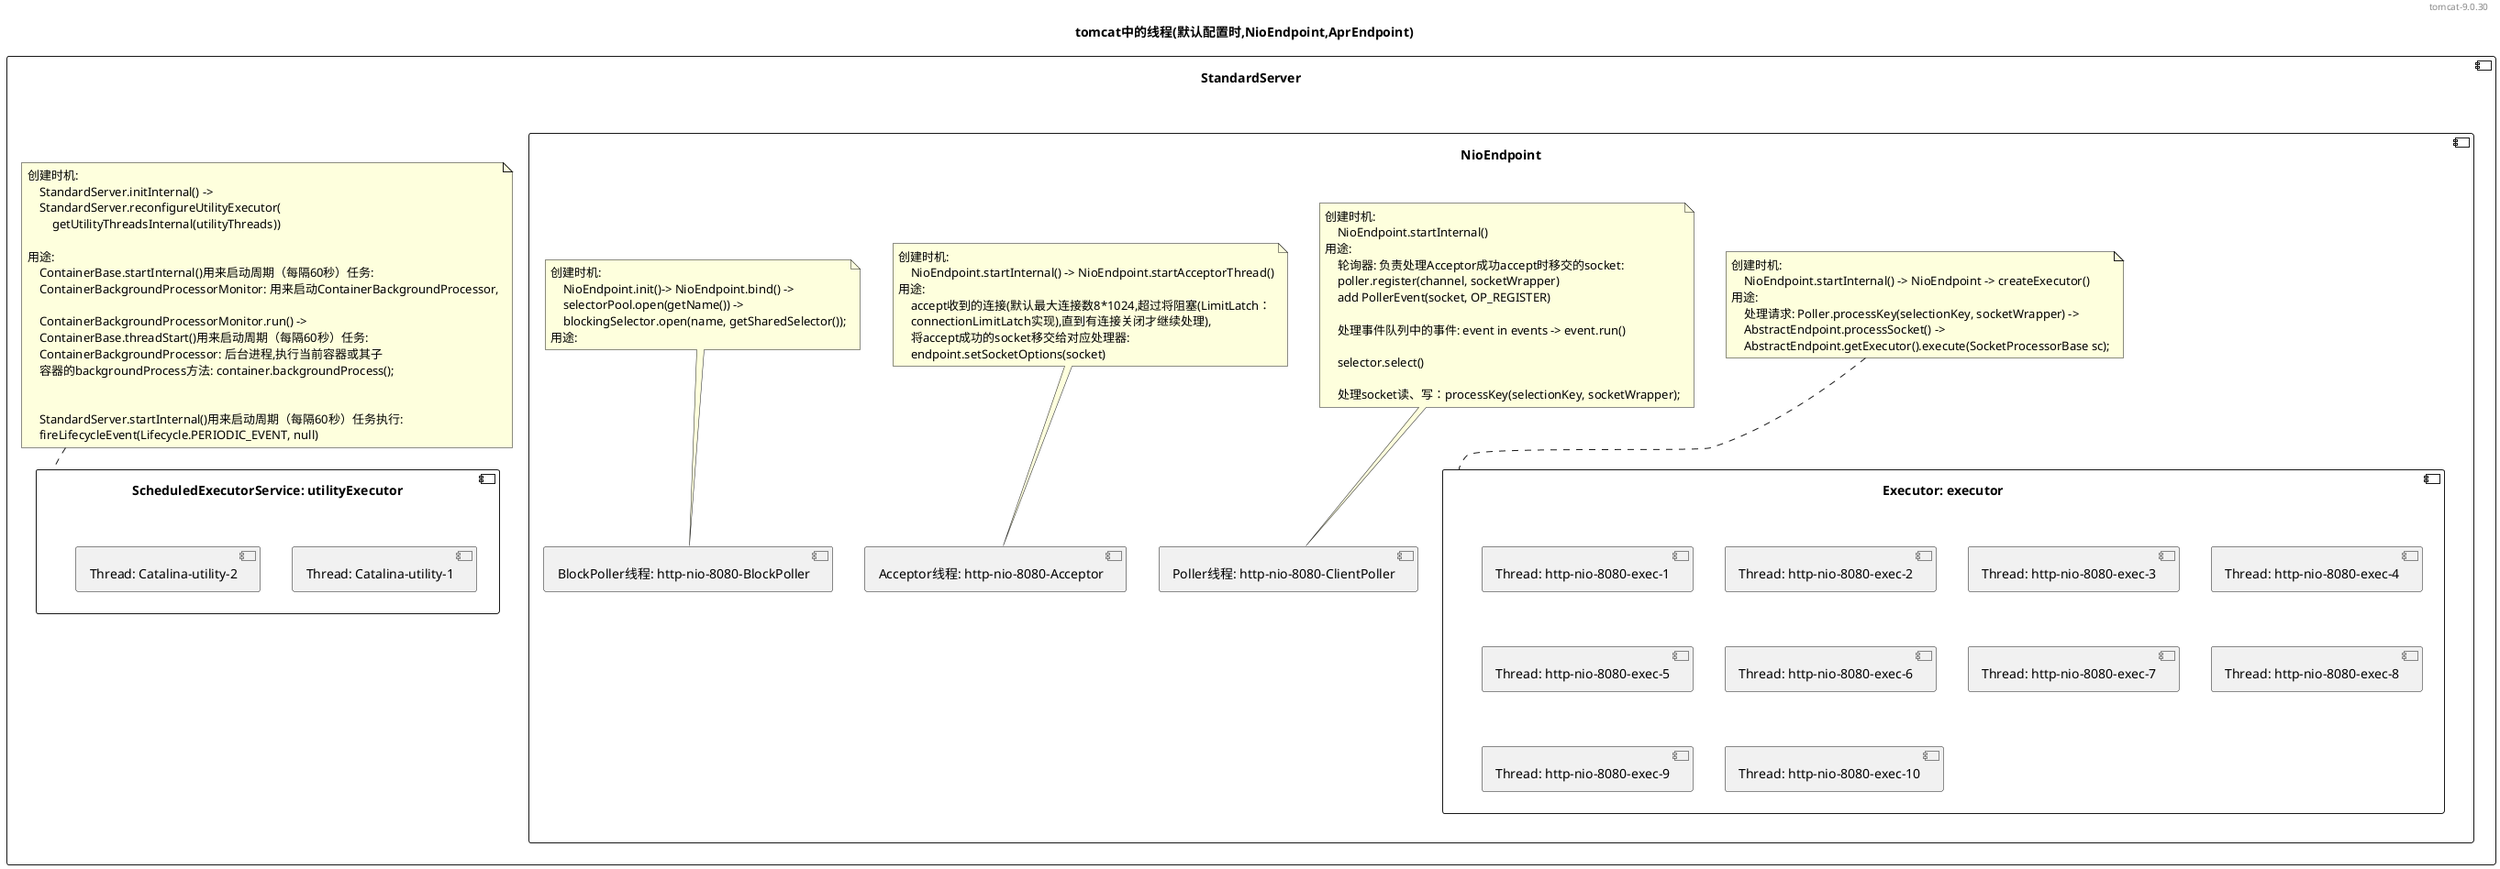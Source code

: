 @startuml
header tomcat-9.0.30

title tomcat中的线程(默认配置时,NioEndpoint,AprEndpoint)

component "StandardServer\n\n" as server {
    component "ScheduledExecutorService: utilityExecutor\n\n" as  utilityExecutor {
        [Thread: Catalina-utility-1]
        [Thread: Catalina-utility-2]
    }
    note top  of utilityExecutor
    创建时机:
        StandardServer.initInternal() ->
        StandardServer.reconfigureUtilityExecutor(
            getUtilityThreadsInternal(utilityThreads))

    用途:
        ContainerBase.startInternal()用来启动周期（每隔60秒）任务:
        ContainerBackgroundProcessorMonitor: 用来启动ContainerBackgroundProcessor,

        ContainerBackgroundProcessorMonitor.run() ->
        ContainerBase.threadStart()用来启动周期（每隔60秒）任务:
        ContainerBackgroundProcessor: 后台进程,执行当前容器或其子
        容器的backgroundProcess方法: container.backgroundProcess();


        StandardServer.startInternal()用来启动周期（每隔60秒）任务执行:
        fireLifecycleEvent(Lifecycle.PERIODIC_EVENT, null)
    end note

    component NioEndpoint\n\n {
        component "Executor: executor\n\n" as executor {
            [Thread: http-nio-8080-exec-1]
            [Thread: http-nio-8080-exec-2]
            [Thread: http-nio-8080-exec-3]
            [Thread: http-nio-8080-exec-4]
            [Thread: http-nio-8080-exec-5]
            [Thread: http-nio-8080-exec-6]
            [Thread: http-nio-8080-exec-7]
            [Thread: http-nio-8080-exec-8]
            [Thread: http-nio-8080-exec-9]
            [Thread: http-nio-8080-exec-10]
        }
        note top of executor
        创建时机:
            NioEndpoint.startInternal() -> NioEndpoint -> createExecutor()
        用途:
            处理请求: Poller.processKey(selectionKey, socketWrapper) ->
            AbstractEndpoint.processSocket() ->
            AbstractEndpoint.getExecutor().execute(SocketProcessorBase sc);
        end note

        [Poller线程: http-nio-8080-ClientPoller] as poller
        note top of poller
        创建时机:
            NioEndpoint.startInternal()
        用途:
            轮询器: 负责处理Acceptor成功accept时移交的socket:
            poller.register(channel, socketWrapper)
            add PollerEvent(socket, OP_REGISTER)

            处理事件队列中的事件: event in events -> event.run()

            selector.select()

            处理socket读、写：processKey(selectionKey, socketWrapper);
        end note

        [Acceptor线程: http-nio-8080-Acceptor] as acceptor
        note top of acceptor
        创建时机:
            NioEndpoint.startInternal() -> NioEndpoint.startAcceptorThread()
        用途:
            accept收到的连接(默认最大连接数8*1024,超过将阻塞(LimitLatch：
            connectionLimitLatch实现),直到有连接关闭才继续处理),
            将accept成功的socket移交给对应处理器:
            endpoint.setSocketOptions(socket)
        end note

        [BlockPoller线程: http-nio-8080-BlockPoller]  as blockPoller
        note top of blockPoller
        创建时机:
            NioEndpoint.init()-> NioEndpoint.bind() ->
            selectorPool.open(getName()) ->
            blockingSelector.open(name, getSharedSelector());
        用途:
        end note
    }
 }

newpage

component "StandardServer\n\n" as server {
    component AprEndpoint\n\n {
        component "Executor: executor\n\n" as aprExecutor {
            [Thread: ajp-nio-8009-exec-1]
            [Thread: ajp-nio-8009-exec-2]
            [Thread: ajp-nio-8009-exec-3]
            [Thread: ajp-nio-8009-exec-4]
            [Thread: ajp-nio-8009-exec-5]
            [Thread: ajp-nio-8009-exec-6]
            [Thread: ajp-nio-8009-exec-7]
            [Thread: ajp-nio-8009-exec-8]
            [Thread: ajp-nio-8009-exec-9]
            [Thread: ajp-nio-80090-exec-10]
        }

        [Poller线程: ajp-nio-8009-ClientPoller] as aprPoller

        [Acceptor线程: ajp-nio-8009-Acceptor] as aprAcceptor

        [BlockPoller线程: ajp-nio-8009-BlockPoller]  as aprBlockPoller
    }
}
@enduml